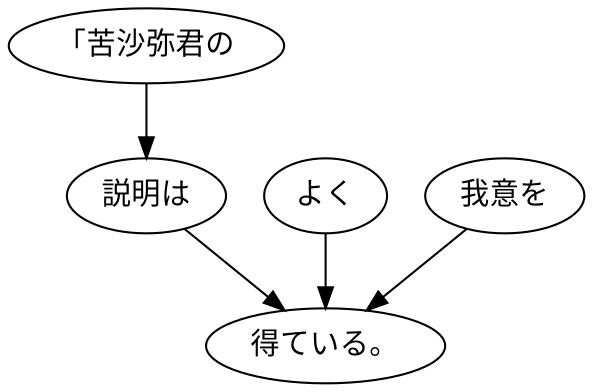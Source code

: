 digraph graph8516 {
	node0 [label="「苦沙弥君の"];
	node1 [label="説明は"];
	node2 [label="よく"];
	node3 [label="我意を"];
	node4 [label="得ている。"];
	node0 -> node1;
	node1 -> node4;
	node2 -> node4;
	node3 -> node4;
}
